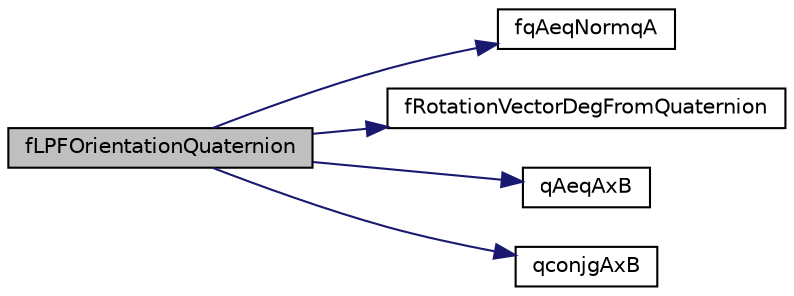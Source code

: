 digraph "fLPFOrientationQuaternion"
{
  edge [fontname="Helvetica",fontsize="10",labelfontname="Helvetica",labelfontsize="10"];
  node [fontname="Helvetica",fontsize="10",shape=record];
  rankdir="LR";
  Node87 [label="fLPFOrientationQuaternion",height=0.2,width=0.4,color="black", fillcolor="grey75", style="filled", fontcolor="black"];
  Node87 -> Node88 [color="midnightblue",fontsize="10",style="solid",fontname="Helvetica"];
  Node88 [label="fqAeqNormqA",height=0.2,width=0.4,color="black", fillcolor="white", style="filled",URL="$orientation_8c.html#a3bcc5aef9bd7abd545d33660aa3ccbd0",tooltip="function normalizes a rotation quaternion and ensures q0 is non-negative "];
  Node87 -> Node89 [color="midnightblue",fontsize="10",style="solid",fontname="Helvetica"];
  Node89 [label="fRotationVectorDegFromQuaternion",height=0.2,width=0.4,color="black", fillcolor="white", style="filled",URL="$orientation_8c.html#aa48ae334cf6bbedf2b9e7423d17cb4ac",tooltip="computes rotation vector (deg) from rotation quaternion "];
  Node87 -> Node90 [color="midnightblue",fontsize="10",style="solid",fontname="Helvetica"];
  Node90 [label="qAeqAxB",height=0.2,width=0.4,color="black", fillcolor="white", style="filled",URL="$orientation_8c.html#a22a32becfcb162db012f41ff4f3bc942",tooltip="function compute the quaternion product qA = qA * qB "];
  Node87 -> Node91 [color="midnightblue",fontsize="10",style="solid",fontname="Helvetica"];
  Node91 [label="qconjgAxB",height=0.2,width=0.4,color="black", fillcolor="white", style="filled",URL="$orientation_8c.html#adb2ea2734ac13ca77b3218d761fe45e0",tooltip="function compute the quaternion product conjg(qA) * qB "];
}
